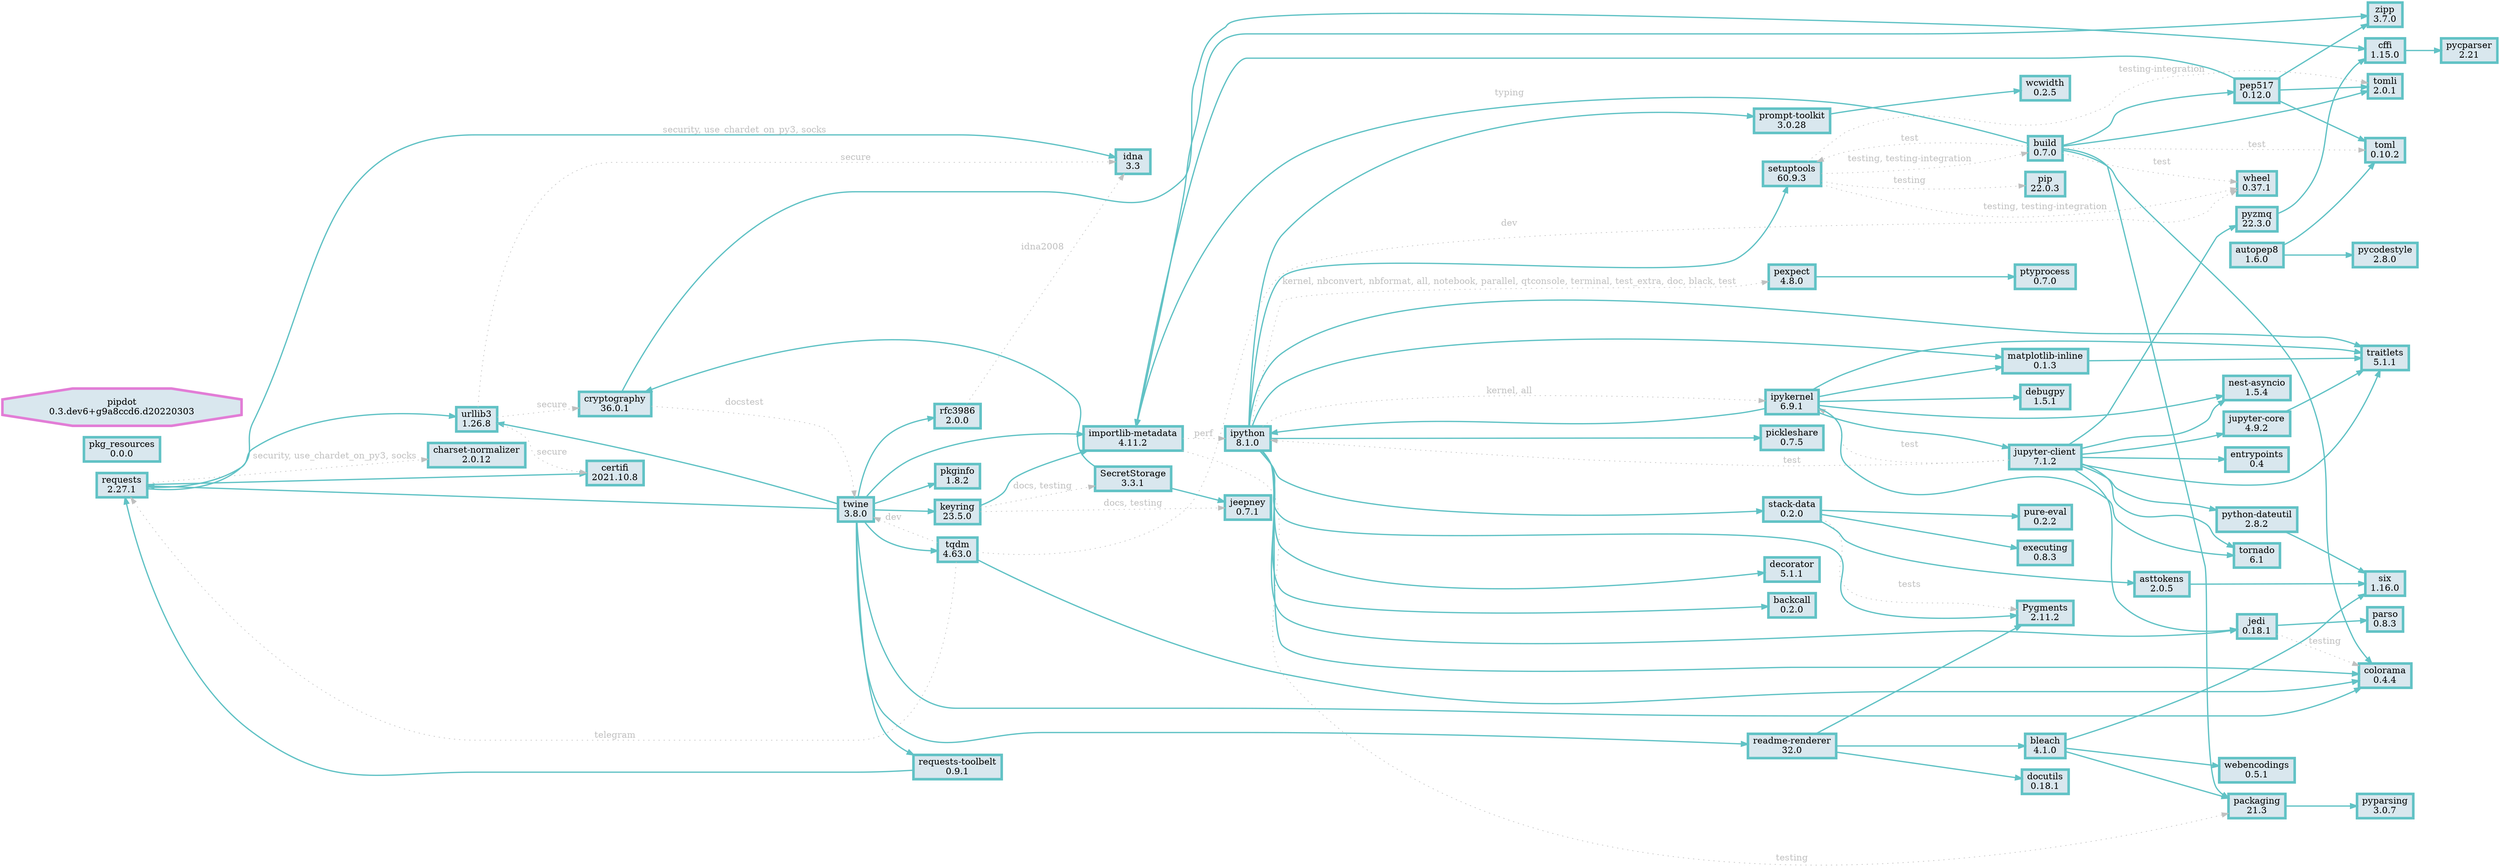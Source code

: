 digraph {
    rankdir = "LR";

    node [color=grey, style=dotted];
    edge [color="#61c2c5", style="filled,setlinewidth(2)", fontcolor=grey];



    subgraph {
        // in site
        node [shape=polygon,color="#61c2c5",fillcolor="#d9e7ee",style="filled,setlinewidth(4)"];
        "requests" [label="requests\n2.27.1"];
        "docutils" [label="docutils\n0.18.1"];
        "pygments" [label="Pygments\n2.11.2"];
        "nest-asyncio" [label="nest-asyncio\n1.5.4"];
        "jupyter-client" [label="jupyter-client\n7.1.2"];
        "ptyprocess" [label="ptyprocess\n0.7.0"];
        "pkginfo" [label="pkginfo\n1.8.2"];
        "tomli" [label="tomli\n2.0.1"];
        "toml" [label="toml\n0.10.2"];
        "wheel" [label="wheel\n0.37.1"];
        "bleach" [label="bleach\n4.1.0"];
        "pep517" [label="pep517\n0.12.0"];
        "executing" [label="executing\n0.8.3"];
        "pickleshare" [label="pickleshare\n0.7.5"];
        "keyring" [label="keyring\n23.5.0"];
        "asttokens" [label="asttokens\n2.0.5"];
        "python-dateutil" [label="python-dateutil\n2.8.2"];
        "colorama" [label="colorama\n0.4.4"];
        "matplotlib-inline" [label="matplotlib-inline\n0.1.3"];
        "parso" [label="parso\n0.8.3"];
        "twine" [label="twine\n3.8.0"];
        "tqdm" [label="tqdm\n4.63.0"];
        "pyparsing" [label="pyparsing\n3.0.7"];
        "pyzmq" [label="pyzmq\n22.3.0"];
        "readme-renderer" [label="readme-renderer\n32.0"];
        "cryptography" [label="cryptography\n36.0.1"];
        "stack-data" [label="stack-data\n0.2.0"];
        "secretstorage" [label="SecretStorage\n3.3.1"];
        "zipp" [label="zipp\n3.7.0"];
        "urllib3" [label="urllib3\n1.26.8"];
        "jupyter-core" [label="jupyter-core\n4.9.2"];
        "decorator" [label="decorator\n5.1.1"];
        "backcall" [label="backcall\n0.2.0"];
        "rfc3986" [label="rfc3986\n2.0.0"];
        "tornado" [label="tornado\n6.1"];
        "certifi" [label="certifi\n2021.10.8"];
        "pycodestyle" [label="pycodestyle\n2.8.0"];
        "cffi" [label="cffi\n1.15.0"];
        "prompt-toolkit" [label="prompt-toolkit\n3.0.28"];
        "wcwidth" [label="wcwidth\n0.2.5"];
        "importlib-metadata" [label="importlib-metadata\n4.11.2"];
        "charset-normalizer" [label="charset-normalizer\n2.0.12"];
        "debugpy" [label="debugpy\n1.5.1"];
        "ipython" [label="ipython\n8.1.0"];
        "entrypoints" [label="entrypoints\n0.4"];
        "requests-toolbelt" [label="requests-toolbelt\n0.9.1"];
        "autopep8" [label="autopep8\n1.6.0"];
        "pip" [label="pip\n22.0.3"];
        "webencodings" [label="webencodings\n0.5.1"];
        "build" [label="build\n0.7.0"];
        "six" [label="six\n1.16.0"];
        "traitlets" [label="traitlets\n5.1.1"];
        "setuptools" [label="setuptools\n60.9.3"];
        "pycparser" [label="pycparser\n2.21"];
        "pure-eval" [label="pure-eval\n0.2.2"];
        "idna" [label="idna\n3.3"];
        "jeepney" [label="jeepney\n0.7.1"];
        "jedi" [label="jedi\n0.18.1"];
        "pkg-resources" [label="pkg_resources\n0.0.0"];
        "packaging" [label="packaging\n21.3"];
        "pexpect" [label="pexpect\n4.8.0"];
        "ipykernel" [label="ipykernel\n6.9.1"];
    }

    subgraph {
        // in user site
        node [shape=septagon,color="#e27dd6ff",fillcolor="#d9e7ee",style="filled,setlinewidth(4)"];
    }

    subgraph {
        // all other installed
        node [shape=octagon,color="#e27dd6ff",fillcolor="#d9e7ee",style="filled,setlinewidth(4)"];
        "pygments" [label="Pygments\n2.11.2"];
        "secretstorage" [label="SecretStorage\n3.3.1"];
        "pkg-resources" [label="pkg_resources\n0.0.0"];
        "pipdot" [label="pipdot\n0.3.dev6+g9a8ccd6.d20220303"];
    }


    "requests" -> "urllib3" [
            label="",]
    "requests" -> "certifi" [
            label="",]
    "requests" -> "idna" [
            label="security, use_chardet_on_py3, socks",]
    "requests" -> "charset-normalizer" [
            label="security, use_chardet_on_py3, socks",color=grey,style=dotted,]
    "jupyter-client" -> "entrypoints" [
            label="",]
    "jupyter-client" -> "jupyter-core" [
            label="",]
    "jupyter-client" -> "nest-asyncio" [
            label="",]
    "jupyter-client" -> "python-dateutil" [
            label="",]
    "jupyter-client" -> "pyzmq" [
            label="",]
    "jupyter-client" -> "tornado" [
            label="",]
    "jupyter-client" -> "traitlets" [
            label="",]
    "jupyter-client" -> "ipykernel" [
            label="test",color=grey,style=dotted,]
    "jupyter-client" -> "ipython" [
            label="test",color=grey,style=dotted,]
    "jupyter-client" -> "jedi" [
            label="",]
    "bleach" -> "packaging" [
            label="",]
    "bleach" -> "six" [
            label="",]
    "bleach" -> "webencodings" [
            label="",]
    "pep517" -> "toml" [
            label="",]
    "pep517" -> "tomli" [
            label="",]
    "pep517" -> "importlib-metadata" [
            label="",]
    "pep517" -> "zipp" [
            label="",]
    "keyring" -> "importlib-metadata" [
            label="",]
    "keyring" -> "secretstorage" [
            label="docs, testing",color=grey,style=dotted,]
    "keyring" -> "jeepney" [
            label="docs, testing",color=grey,style=dotted,]
    "asttokens" -> "six" [
            label="",]
    "python-dateutil" -> "six" [
            label="",]
    "matplotlib-inline" -> "traitlets" [
            label="",]
    "twine" -> "pkginfo" [
            label="",]
    "twine" -> "readme-renderer" [
            label="",]
    "twine" -> "requests" [
            label="",]
    "twine" -> "requests-toolbelt" [
            label="",]
    "twine" -> "urllib3" [
            label="",]
    "twine" -> "tqdm" [
            label="",]
    "twine" -> "importlib-metadata" [
            label="",]
    "twine" -> "keyring" [
            label="",]
    "twine" -> "rfc3986" [
            label="",]
    "twine" -> "colorama" [
            label="",]
    "tqdm" -> "colorama" [
            label="",]
    "tqdm" -> "twine" [
            label="dev",color=grey,style=dotted,]
    "tqdm" -> "wheel" [
            label="dev",color=grey,style=dotted,]
    "tqdm" -> "requests" [
            label="telegram",color=grey,style=dotted,]
    "pyzmq" -> "cffi" [
            label="",]
    "readme-renderer" -> "bleach" [
            label="",]
    "readme-renderer" -> "docutils" [
            label="",]
    "readme-renderer" -> "pygments" [
            label="",]
    "cryptography" -> "cffi" [
            label="",]
    "cryptography" -> "twine" [
            label="docstest",color=grey,style=dotted,]
    "stack-data" -> "executing" [
            label="",]
    "stack-data" -> "asttokens" [
            label="",]
    "stack-data" -> "pure-eval" [
            label="",]
    "stack-data" -> "pygments" [
            label="tests",color=grey,style=dotted,]
    "secretstorage" -> "cryptography" [
            label="",]
    "secretstorage" -> "jeepney" [
            label="",]
    "urllib3" -> "cryptography" [
            label="secure",color=grey,style=dotted,]
    "urllib3" -> "idna" [
            label="secure",color=grey,style=dotted,]
    "urllib3" -> "certifi" [
            label="secure",color=grey,style=dotted,]
    "jupyter-core" -> "traitlets" [
            label="",]
    "rfc3986" -> "idna" [
            label="idna2008",color=grey,style=dotted,]
    "cffi" -> "pycparser" [
            label="",]
    "prompt-toolkit" -> "wcwidth" [
            label="",]
    "importlib-metadata" -> "zipp" [
            label="",]
    "importlib-metadata" -> "ipython" [
            label="perf",color=grey,style=dotted,]
    "importlib-metadata" -> "packaging" [
            label="testing",color=grey,style=dotted,]
    "ipython" -> "backcall" [
            label="",]
    "ipython" -> "decorator" [
            label="",]
    "ipython" -> "jedi" [
            label="",]
    "ipython" -> "matplotlib-inline" [
            label="",]
    "ipython" -> "pickleshare" [
            label="",]
    "ipython" -> "prompt-toolkit" [
            label="",]
    "ipython" -> "pygments" [
            label="",]
    "ipython" -> "setuptools" [
            label="",]
    "ipython" -> "stack-data" [
            label="",]
    "ipython" -> "traitlets" [
            label="",]
    "ipython" -> "pexpect" [
            label="kernel, nbconvert, nbformat, all, notebook, parallel, qtconsole, terminal, test_extra, doc, black, test",color=grey,style=dotted,]
    "ipython" -> "colorama" [
            label="",]
    "ipython" -> "ipykernel" [
            label="kernel, all",color=grey,style=dotted,]
    "requests-toolbelt" -> "requests" [
            label="",]
    "autopep8" -> "pycodestyle" [
            label="",]
    "autopep8" -> "toml" [
            label="",]
    "build" -> "packaging" [
            label="",]
    "build" -> "pep517" [
            label="",]
    "build" -> "tomli" [
            label="",]
    "build" -> "colorama" [
            label="",]
    "build" -> "importlib-metadata" [
            label="typing",]
    "build" -> "setuptools" [
            label="test",color=grey,style=dotted,]
    "build" -> "toml" [
            label="test",color=grey,style=dotted,]
    "build" -> "wheel" [
            label="test",color=grey,style=dotted,]
    "setuptools" -> "wheel" [
            label="testing, testing-integration",color=grey,style=dotted,]
    "setuptools" -> "pip" [
            label="testing",color=grey,style=dotted,]
    "setuptools" -> "build" [
            label="testing, testing-integration",color=grey,style=dotted,]
    "setuptools" -> "tomli" [
            label="testing-integration",color=grey,style=dotted,]
    "jedi" -> "parso" [
            label="",]
    "jedi" -> "colorama" [
            label="testing",color=grey,style=dotted,]
    "packaging" -> "pyparsing" [
            label="",]
    "pexpect" -> "ptyprocess" [
            label="",]
    "ipykernel" -> "debugpy" [
            label="",]
    "ipykernel" -> "ipython" [
            label="",]
    "ipykernel" -> "traitlets" [
            label="",]
    "ipykernel" -> "jupyter-client" [
            label="",]
    "ipykernel" -> "tornado" [
            label="",]
    "ipykernel" -> "matplotlib-inline" [
            label="",]
    "ipykernel" -> "nest-asyncio" [
            label="",]

}
